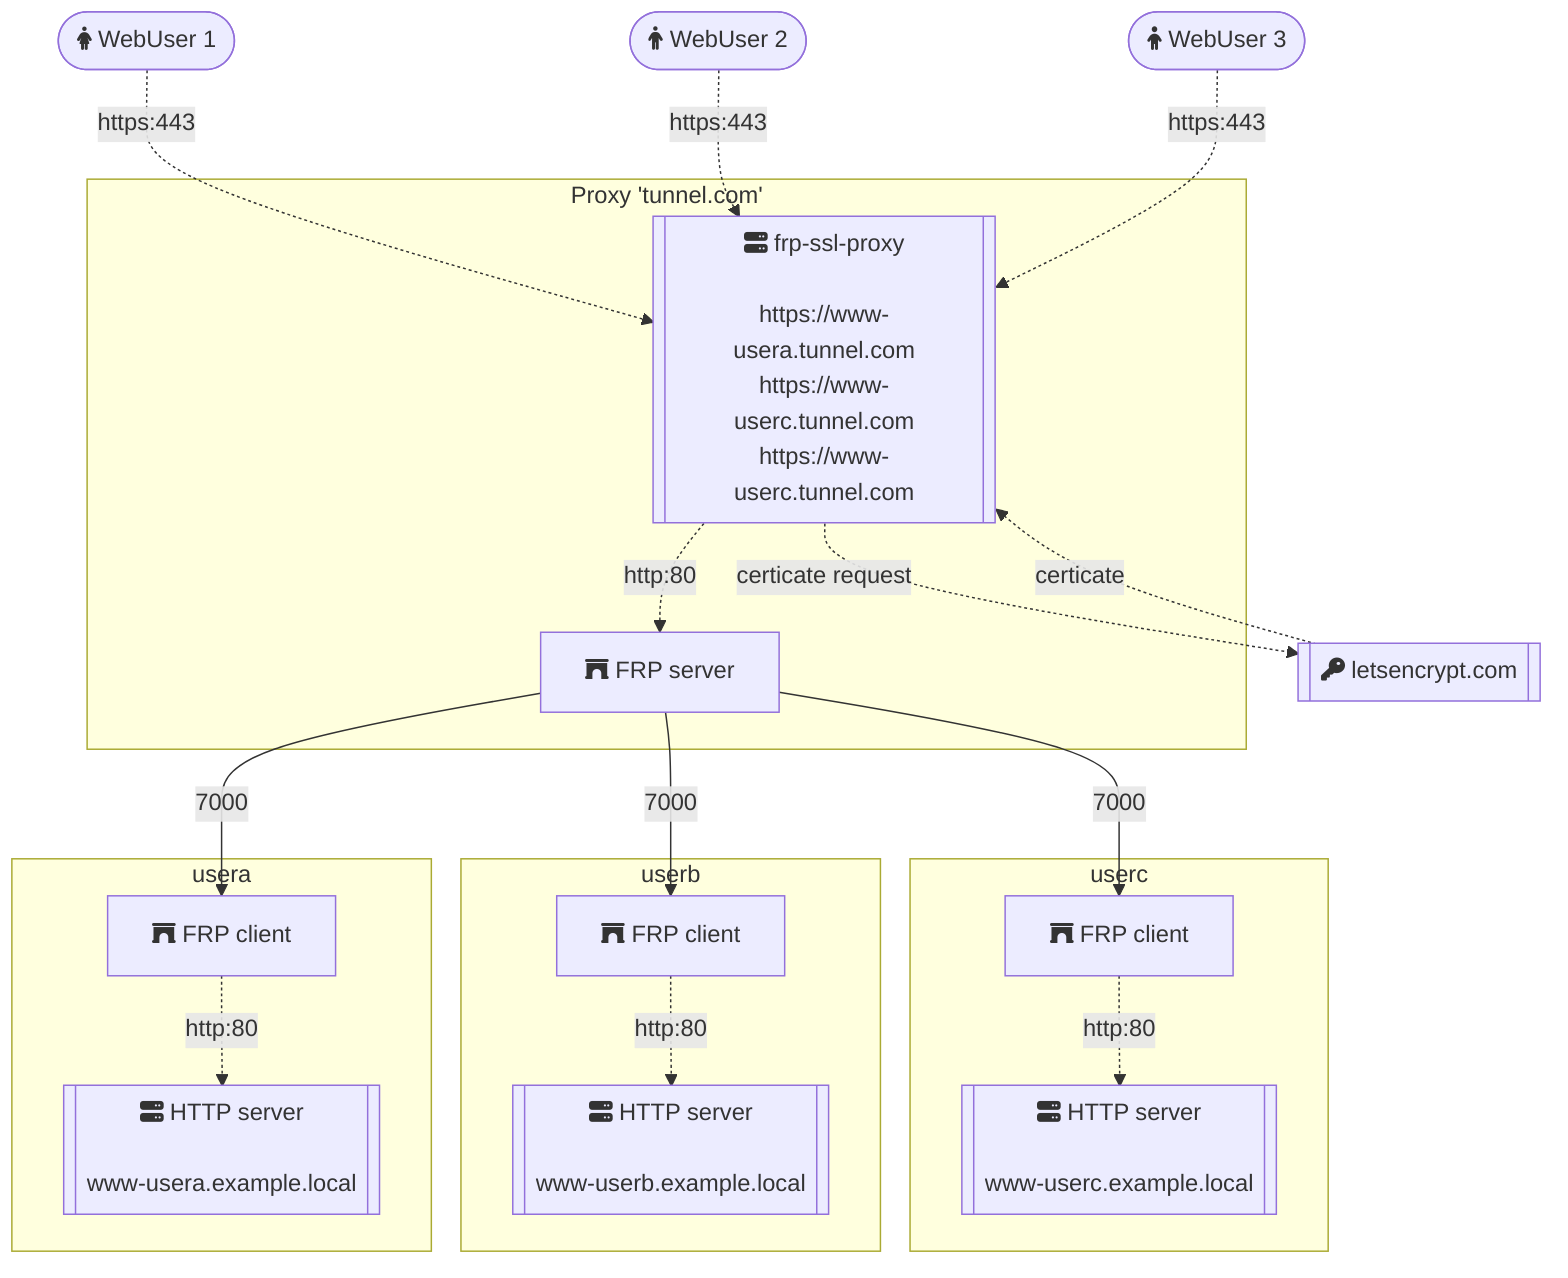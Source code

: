 %%{init: {'theme':'default'}}%%
graph TD
  WU1([fa:fa-female WebUser 1])
  WU2([fa:fa-male WebUser 2])
  WU3([fa:fa-child WebUser 3])

  LE[[fa:fa-key letsencrypt.com]]
  FRPLE[[fa:fa-server frp-ssl-proxy<br><br>https://www-usera.tunnel.com<br>https://www-userc.tunnel.com<br>https://www-userc.tunnel.com]]
  FRPS[fa:fa-archway FRP server]

  FRPC1[fa:fa-archway FRP client]
  HTTP1[[fa:fa-server HTTP server<br><br>www-usera.example.local]]

  FRPC2[fa:fa-archway FRP client]
  HTTP2[[fa:fa-server HTTP server<br><br>www-userb.example.local]]

  FRPC3[fa:fa-archway FRP client]
  HTTP3[[fa:fa-server HTTP server<br><br>www-userc.example.local]]

  WU1 -.-> |https:443|FRPLE
  WU2  -.-> |https:443|FRPLE
  WU3  -.-> |https:443|FRPLE
  subgraph Proxy 'tunnel.com'
    FRPLE  -.-> |http:80|FRPS
  end
  LE -.-> |certicate|FRPLE
  FRPLE  -.-> |certicate request|LE

  subgraph CC [userc]
    FRPS --> |7000|FRPC3
    FRPC3  -.-> |http:80|HTTP3
  end

  subgraph CB [userb]
    FRPS --> |7000|FRPC2
    FRPC2  -.-> |http:80|HTTP2
  end

  subgraph CA [usera]
    FRPS --> |7000|FRPC1
    FRPC1  -.-> |http:80|HTTP1
  end